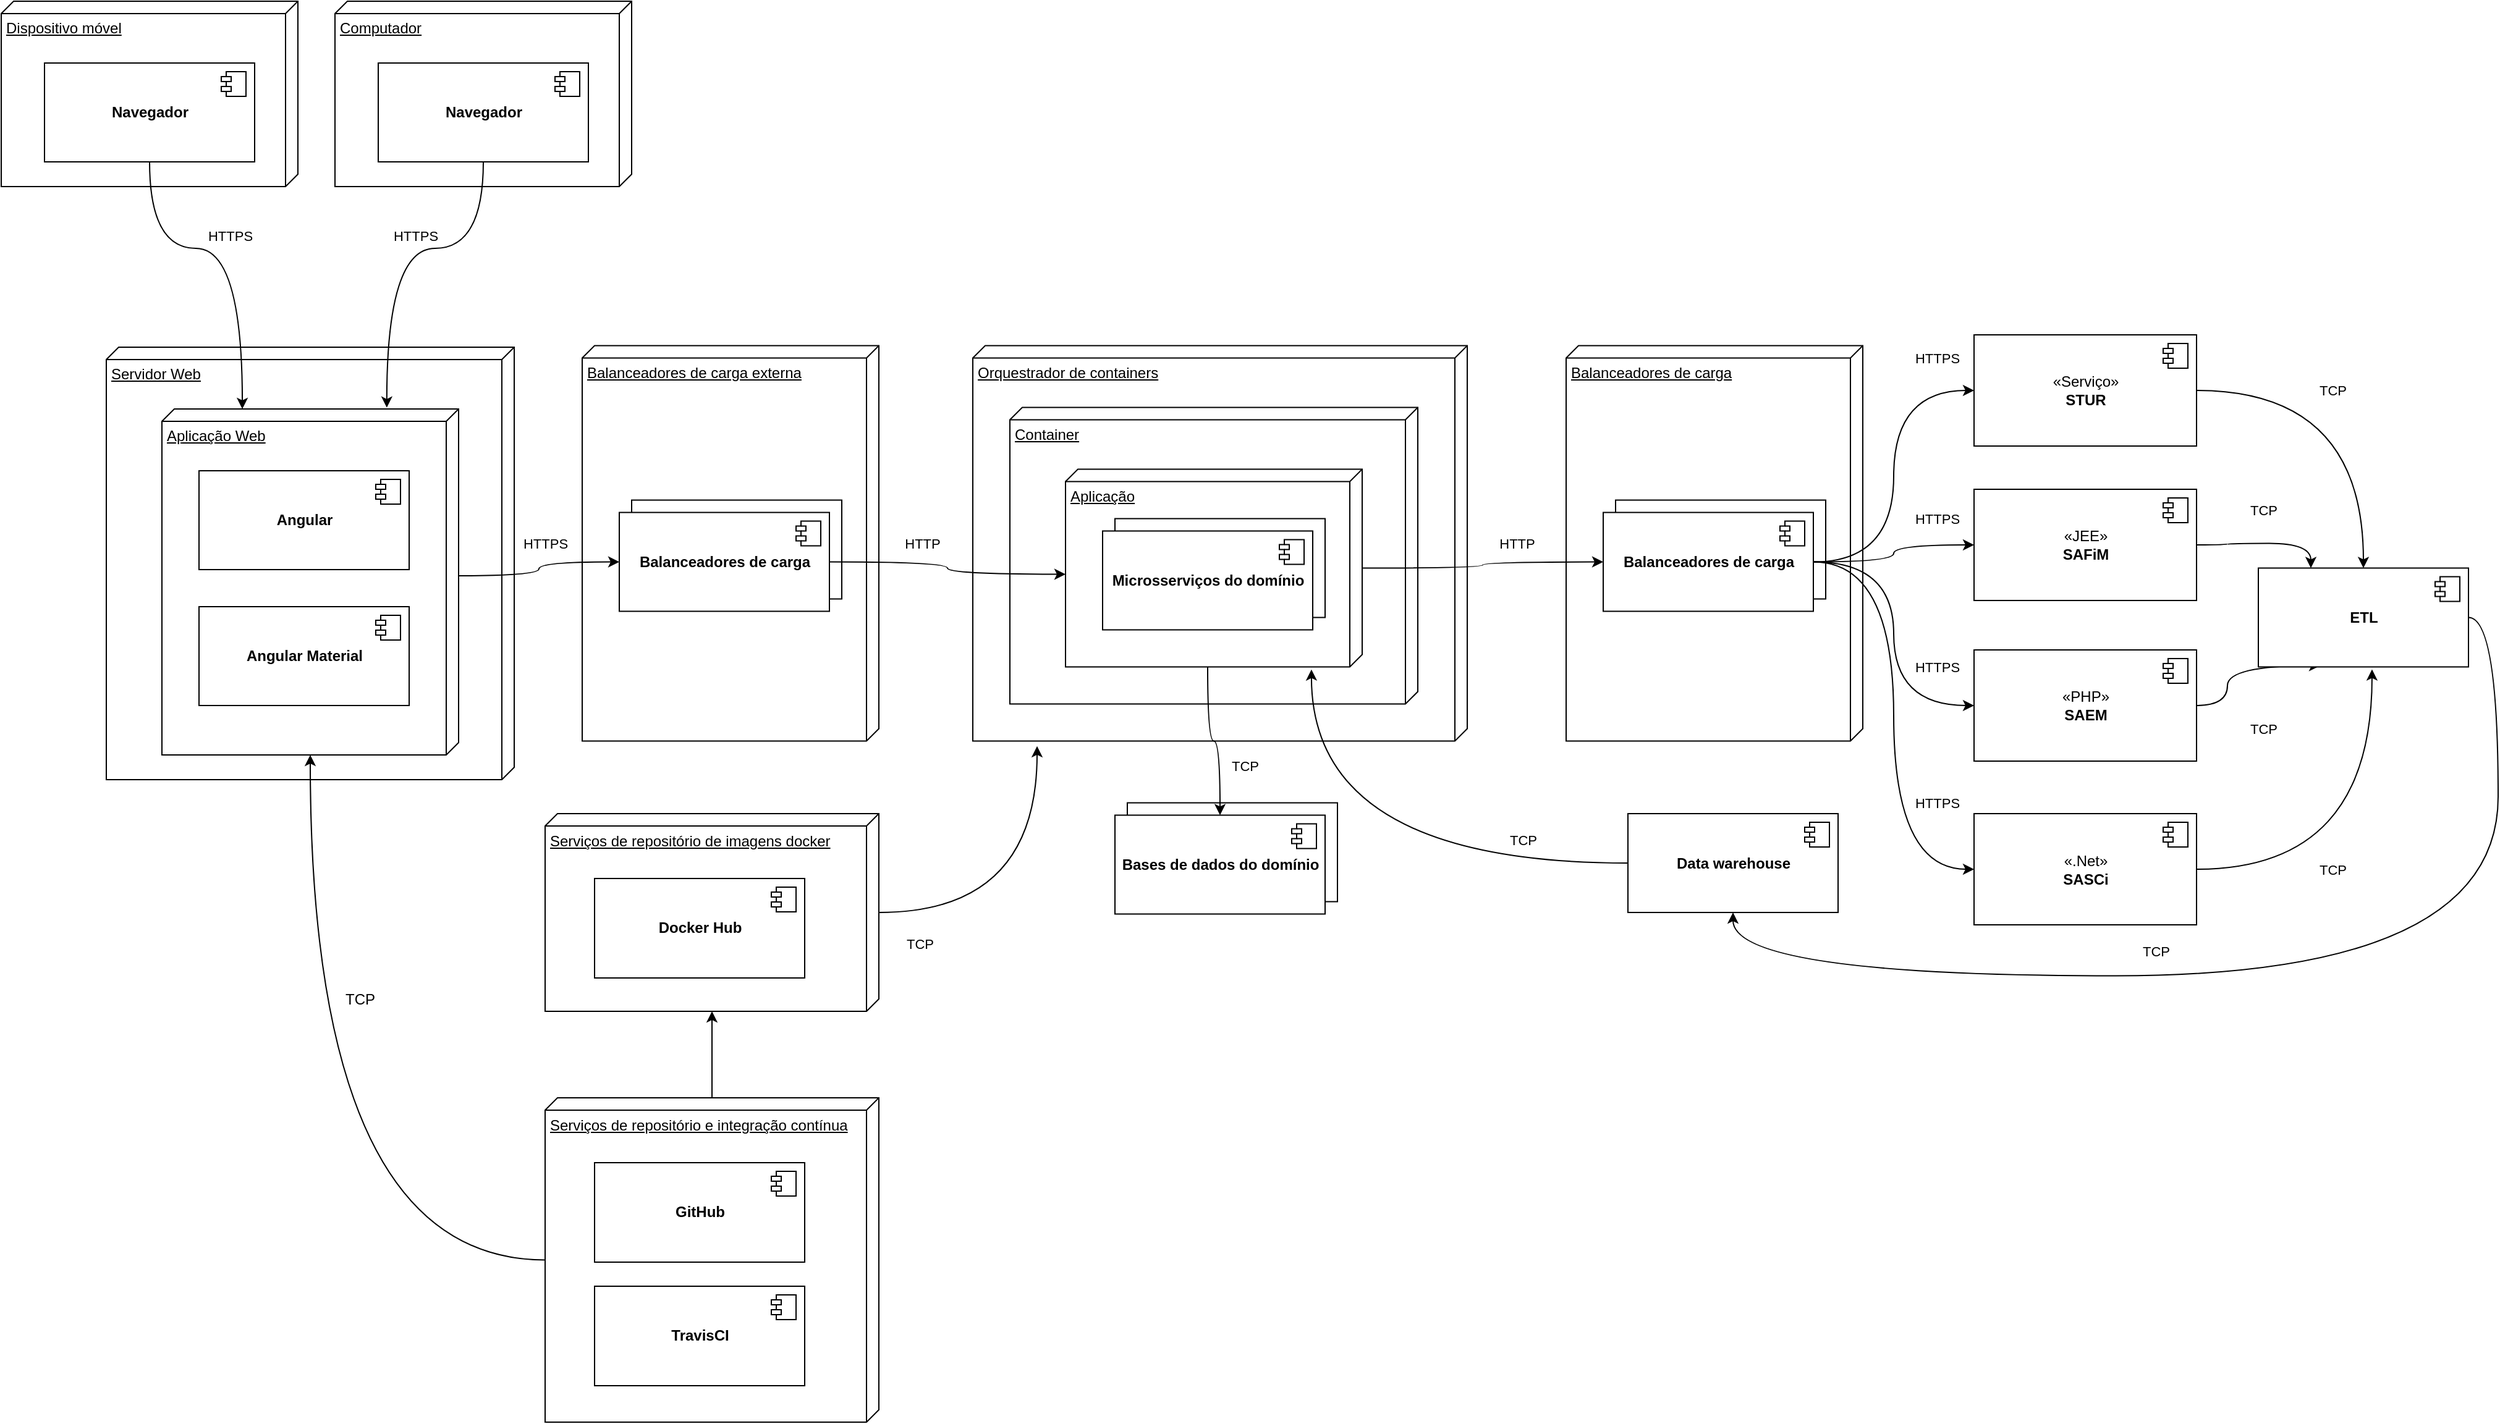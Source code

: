 <mxfile version="13.9.2" type="github">
  <diagram id="mJ1ErPQNQp4oXvshqy3S" name="Page-1">
    <mxGraphModel dx="1422" dy="-1399" grid="1" gridSize="10" guides="1" tooltips="1" connect="1" arrows="1" fold="1" page="1" pageScale="1" pageWidth="850" pageHeight="1100" math="0" shadow="0">
      <root>
        <mxCell id="0" />
        <mxCell id="1" parent="0" />
        <mxCell id="Iu1a1SUlpkTYTT_aqA4i-6" style="edgeStyle=orthogonalEdgeStyle;rounded=0;orthogonalLoop=1;jettySize=auto;html=1;curved=1;" parent="1" source="CDEqd4qP3L8wnWl6k5IC-154" target="Iu1a1SUlpkTYTT_aqA4i-1" edge="1">
          <mxGeometry relative="1" as="geometry" />
        </mxCell>
        <mxCell id="CDEqd4qP3L8wnWl6k5IC-154" value="Serviços de repositório e integração contínua" style="verticalAlign=top;align=left;spacingTop=8;spacingLeft=2;spacingRight=12;shape=cube;size=10;direction=south;fontStyle=4;html=1;" parent="1" vertex="1">
          <mxGeometry x="450" y="3097.5" width="270" height="262.5" as="geometry" />
        </mxCell>
        <mxCell id="CDEqd4qP3L8wnWl6k5IC-121" value="Servidor Web" style="verticalAlign=top;align=left;spacingTop=8;spacingLeft=2;spacingRight=12;shape=cube;size=10;direction=south;fontStyle=4;html=1;" parent="1" vertex="1">
          <mxGeometry x="95" y="2490" width="330" height="350" as="geometry" />
        </mxCell>
        <mxCell id="CDEqd4qP3L8wnWl6k5IC-103" value="Dispositivo móvel" style="verticalAlign=top;align=left;spacingTop=8;spacingLeft=2;spacingRight=12;shape=cube;size=10;direction=south;fontStyle=4;html=1;" parent="1" vertex="1">
          <mxGeometry x="10" y="2210" width="240" height="150" as="geometry" />
        </mxCell>
        <mxCell id="CDEqd4qP3L8wnWl6k5IC-157" style="edgeStyle=orthogonalEdgeStyle;rounded=0;orthogonalLoop=1;jettySize=auto;html=1;entryX=0;entryY=0.729;entryDx=0;entryDy=0;entryPerimeter=0;curved=1;" parent="1" source="CDEqd4qP3L8wnWl6k5IC-101" target="CDEqd4qP3L8wnWl6k5IC-115" edge="1">
          <mxGeometry relative="1" as="geometry">
            <Array as="points">
              <mxPoint x="130" y="2410" />
              <mxPoint x="205" y="2410" />
            </Array>
          </mxGeometry>
        </mxCell>
        <mxCell id="CDEqd4qP3L8wnWl6k5IC-159" value="HTTPS" style="edgeLabel;html=1;align=center;verticalAlign=middle;resizable=0;points=[];" parent="CDEqd4qP3L8wnWl6k5IC-157" vertex="1" connectable="0">
          <mxGeometry x="-0.105" y="-8" relative="1" as="geometry">
            <mxPoint x="12" y="-18" as="offset" />
          </mxGeometry>
        </mxCell>
        <mxCell id="CDEqd4qP3L8wnWl6k5IC-101" value="&lt;b&gt;Navegador&lt;/b&gt;" style="html=1;dropTarget=0;" parent="1" vertex="1">
          <mxGeometry x="45" y="2260" width="170" height="80" as="geometry" />
        </mxCell>
        <mxCell id="CDEqd4qP3L8wnWl6k5IC-102" value="" style="shape=component;jettyWidth=8;jettyHeight=4;" parent="CDEqd4qP3L8wnWl6k5IC-101" vertex="1">
          <mxGeometry x="1" width="20" height="20" relative="1" as="geometry">
            <mxPoint x="-27" y="7" as="offset" />
          </mxGeometry>
        </mxCell>
        <mxCell id="CDEqd4qP3L8wnWl6k5IC-104" value="Computador" style="verticalAlign=top;align=left;spacingTop=8;spacingLeft=2;spacingRight=12;shape=cube;size=10;direction=south;fontStyle=4;html=1;" parent="1" vertex="1">
          <mxGeometry x="280" y="2210" width="240" height="150" as="geometry" />
        </mxCell>
        <mxCell id="CDEqd4qP3L8wnWl6k5IC-158" style="edgeStyle=orthogonalEdgeStyle;curved=1;rounded=0;orthogonalLoop=1;jettySize=auto;html=1;entryX=-0.004;entryY=0.242;entryDx=0;entryDy=0;entryPerimeter=0;" parent="1" source="CDEqd4qP3L8wnWl6k5IC-105" target="CDEqd4qP3L8wnWl6k5IC-115" edge="1">
          <mxGeometry relative="1" as="geometry">
            <Array as="points">
              <mxPoint x="400" y="2410" />
              <mxPoint x="322" y="2410" />
            </Array>
          </mxGeometry>
        </mxCell>
        <mxCell id="CDEqd4qP3L8wnWl6k5IC-105" value="&lt;b&gt;Navegador&lt;/b&gt;" style="html=1;dropTarget=0;" parent="1" vertex="1">
          <mxGeometry x="315" y="2260" width="170" height="80" as="geometry" />
        </mxCell>
        <mxCell id="CDEqd4qP3L8wnWl6k5IC-106" value="" style="shape=component;jettyWidth=8;jettyHeight=4;" parent="CDEqd4qP3L8wnWl6k5IC-105" vertex="1">
          <mxGeometry x="1" width="20" height="20" relative="1" as="geometry">
            <mxPoint x="-27" y="7" as="offset" />
          </mxGeometry>
        </mxCell>
        <mxCell id="CDEqd4qP3L8wnWl6k5IC-115" value="Aplicação Web" style="verticalAlign=top;align=left;spacingTop=8;spacingLeft=2;spacingRight=12;shape=cube;size=10;direction=south;fontStyle=4;html=1;" parent="1" vertex="1">
          <mxGeometry x="140" y="2540" width="240" height="280" as="geometry" />
        </mxCell>
        <mxCell id="CDEqd4qP3L8wnWl6k5IC-116" value="&lt;b&gt;Angular&lt;/b&gt;" style="html=1;dropTarget=0;" parent="1" vertex="1">
          <mxGeometry x="170" y="2590" width="170" height="80" as="geometry" />
        </mxCell>
        <mxCell id="CDEqd4qP3L8wnWl6k5IC-117" value="" style="shape=component;jettyWidth=8;jettyHeight=4;" parent="CDEqd4qP3L8wnWl6k5IC-116" vertex="1">
          <mxGeometry x="1" width="20" height="20" relative="1" as="geometry">
            <mxPoint x="-27" y="7" as="offset" />
          </mxGeometry>
        </mxCell>
        <mxCell id="CDEqd4qP3L8wnWl6k5IC-119" value="&lt;b&gt;Angular Material&lt;/b&gt;" style="html=1;dropTarget=0;" parent="1" vertex="1">
          <mxGeometry x="170" y="2700" width="170" height="80" as="geometry" />
        </mxCell>
        <mxCell id="CDEqd4qP3L8wnWl6k5IC-120" value="" style="shape=component;jettyWidth=8;jettyHeight=4;" parent="CDEqd4qP3L8wnWl6k5IC-119" vertex="1">
          <mxGeometry x="1" width="20" height="20" relative="1" as="geometry">
            <mxPoint x="-27" y="7" as="offset" />
          </mxGeometry>
        </mxCell>
        <mxCell id="CDEqd4qP3L8wnWl6k5IC-123" value="Orquestrador de containers" style="verticalAlign=top;align=left;spacingTop=8;spacingLeft=2;spacingRight=12;shape=cube;size=10;direction=south;fontStyle=4;html=1;" parent="1" vertex="1">
          <mxGeometry x="796" y="2488.75" width="400" height="320" as="geometry" />
        </mxCell>
        <mxCell id="CDEqd4qP3L8wnWl6k5IC-124" value="Container" style="verticalAlign=top;align=left;spacingTop=8;spacingLeft=2;spacingRight=12;shape=cube;size=10;direction=south;fontStyle=4;html=1;" parent="1" vertex="1">
          <mxGeometry x="826" y="2538.75" width="330" height="240" as="geometry" />
        </mxCell>
        <mxCell id="CDEqd4qP3L8wnWl6k5IC-125" value="Aplicação" style="verticalAlign=top;align=left;spacingTop=8;spacingLeft=2;spacingRight=12;shape=cube;size=10;direction=south;fontStyle=4;html=1;" parent="1" vertex="1">
          <mxGeometry x="871" y="2588.75" width="240" height="160" as="geometry" />
        </mxCell>
        <mxCell id="CDEqd4qP3L8wnWl6k5IC-130" value="Balanceadores de carga" style="verticalAlign=top;align=left;spacingTop=8;spacingLeft=2;spacingRight=12;shape=cube;size=10;direction=south;fontStyle=4;html=1;" parent="1" vertex="1">
          <mxGeometry x="1276" y="2488.75" width="240" height="320" as="geometry" />
        </mxCell>
        <mxCell id="CDEqd4qP3L8wnWl6k5IC-133" value="" style="html=1;dropTarget=0;" parent="1" vertex="1">
          <mxGeometry x="911" y="2628.75" width="170" height="80" as="geometry" />
        </mxCell>
        <mxCell id="CDEqd4qP3L8wnWl6k5IC-126" value="&lt;b&gt;Microsserviços do domínio&lt;/b&gt;" style="html=1;dropTarget=0;" parent="1" vertex="1">
          <mxGeometry x="901" y="2638.75" width="170" height="80" as="geometry" />
        </mxCell>
        <mxCell id="CDEqd4qP3L8wnWl6k5IC-127" value="" style="shape=component;jettyWidth=8;jettyHeight=4;" parent="CDEqd4qP3L8wnWl6k5IC-126" vertex="1">
          <mxGeometry x="1" width="20" height="20" relative="1" as="geometry">
            <mxPoint x="-27" y="7" as="offset" />
          </mxGeometry>
        </mxCell>
        <mxCell id="CDEqd4qP3L8wnWl6k5IC-135" value="" style="html=1;dropTarget=0;" parent="1" vertex="1">
          <mxGeometry x="921" y="2858.75" width="170" height="80" as="geometry" />
        </mxCell>
        <mxCell id="CDEqd4qP3L8wnWl6k5IC-128" value="&lt;b&gt;Bases de dados do domínio&lt;/b&gt;" style="html=1;dropTarget=0;" parent="1" vertex="1">
          <mxGeometry x="911" y="2868.75" width="170" height="80" as="geometry" />
        </mxCell>
        <mxCell id="CDEqd4qP3L8wnWl6k5IC-129" value="" style="shape=component;jettyWidth=8;jettyHeight=4;" parent="CDEqd4qP3L8wnWl6k5IC-128" vertex="1">
          <mxGeometry x="1" width="20" height="20" relative="1" as="geometry">
            <mxPoint x="-27" y="7" as="offset" />
          </mxGeometry>
        </mxCell>
        <mxCell id="CDEqd4qP3L8wnWl6k5IC-137" value="" style="html=1;dropTarget=0;" parent="1" vertex="1">
          <mxGeometry x="1316" y="2613.75" width="170" height="80" as="geometry" />
        </mxCell>
        <mxCell id="CDEqd4qP3L8wnWl6k5IC-165" style="edgeStyle=orthogonalEdgeStyle;curved=1;rounded=0;orthogonalLoop=1;jettySize=auto;html=1;entryX=0;entryY=0.5;entryDx=0;entryDy=0;" parent="1" source="CDEqd4qP3L8wnWl6k5IC-131" target="CDEqd4qP3L8wnWl6k5IC-145" edge="1">
          <mxGeometry relative="1" as="geometry" />
        </mxCell>
        <mxCell id="CDEqd4qP3L8wnWl6k5IC-166" style="edgeStyle=orthogonalEdgeStyle;curved=1;rounded=0;orthogonalLoop=1;jettySize=auto;html=1;" parent="1" source="CDEqd4qP3L8wnWl6k5IC-131" target="CDEqd4qP3L8wnWl6k5IC-139" edge="1">
          <mxGeometry relative="1" as="geometry" />
        </mxCell>
        <mxCell id="CDEqd4qP3L8wnWl6k5IC-167" style="edgeStyle=orthogonalEdgeStyle;curved=1;rounded=0;orthogonalLoop=1;jettySize=auto;html=1;entryX=0;entryY=0.5;entryDx=0;entryDy=0;" parent="1" source="CDEqd4qP3L8wnWl6k5IC-131" target="CDEqd4qP3L8wnWl6k5IC-141" edge="1">
          <mxGeometry relative="1" as="geometry" />
        </mxCell>
        <mxCell id="CDEqd4qP3L8wnWl6k5IC-168" style="edgeStyle=orthogonalEdgeStyle;curved=1;rounded=0;orthogonalLoop=1;jettySize=auto;html=1;entryX=0;entryY=0.5;entryDx=0;entryDy=0;" parent="1" source="CDEqd4qP3L8wnWl6k5IC-131" target="CDEqd4qP3L8wnWl6k5IC-143" edge="1">
          <mxGeometry relative="1" as="geometry" />
        </mxCell>
        <mxCell id="CDEqd4qP3L8wnWl6k5IC-169" value="HTTPS" style="edgeLabel;html=1;align=center;verticalAlign=middle;resizable=0;points=[];" parent="CDEqd4qP3L8wnWl6k5IC-168" vertex="1" connectable="0">
          <mxGeometry x="0.383" y="11" relative="1" as="geometry">
            <mxPoint x="24" y="-2" as="offset" />
          </mxGeometry>
        </mxCell>
        <mxCell id="CDEqd4qP3L8wnWl6k5IC-131" value="&lt;b&gt;Balanceadores de carga&lt;/b&gt;" style="html=1;dropTarget=0;" parent="1" vertex="1">
          <mxGeometry x="1306" y="2623.75" width="170" height="80" as="geometry" />
        </mxCell>
        <mxCell id="CDEqd4qP3L8wnWl6k5IC-132" value="" style="shape=component;jettyWidth=8;jettyHeight=4;" parent="CDEqd4qP3L8wnWl6k5IC-131" vertex="1">
          <mxGeometry x="1" width="20" height="20" relative="1" as="geometry">
            <mxPoint x="-27" y="7" as="offset" />
          </mxGeometry>
        </mxCell>
        <mxCell id="CDEqd4qP3L8wnWl6k5IC-182" style="edgeStyle=orthogonalEdgeStyle;curved=1;rounded=0;orthogonalLoop=1;jettySize=auto;html=1;entryX=0.25;entryY=0;entryDx=0;entryDy=0;" parent="1" source="CDEqd4qP3L8wnWl6k5IC-139" target="CDEqd4qP3L8wnWl6k5IC-177" edge="1">
          <mxGeometry relative="1" as="geometry" />
        </mxCell>
        <mxCell id="CDEqd4qP3L8wnWl6k5IC-139" value="«JEE»&lt;br&gt;&lt;b&gt;SAFiM&lt;/b&gt;" style="html=1;dropTarget=0;" parent="1" vertex="1">
          <mxGeometry x="1606" y="2605" width="180" height="90" as="geometry" />
        </mxCell>
        <mxCell id="CDEqd4qP3L8wnWl6k5IC-140" value="" style="shape=component;jettyWidth=8;jettyHeight=4;" parent="CDEqd4qP3L8wnWl6k5IC-139" vertex="1">
          <mxGeometry x="1" width="20" height="20" relative="1" as="geometry">
            <mxPoint x="-27" y="7" as="offset" />
          </mxGeometry>
        </mxCell>
        <mxCell id="CDEqd4qP3L8wnWl6k5IC-181" style="edgeStyle=orthogonalEdgeStyle;curved=1;rounded=0;orthogonalLoop=1;jettySize=auto;html=1;entryX=0.294;entryY=0.988;entryDx=0;entryDy=0;entryPerimeter=0;" parent="1" source="CDEqd4qP3L8wnWl6k5IC-141" target="CDEqd4qP3L8wnWl6k5IC-177" edge="1">
          <mxGeometry relative="1" as="geometry" />
        </mxCell>
        <mxCell id="CDEqd4qP3L8wnWl6k5IC-141" value="«PHP»&lt;br&gt;&lt;b&gt;SAEM&lt;/b&gt;" style="html=1;dropTarget=0;" parent="1" vertex="1">
          <mxGeometry x="1606" y="2735" width="180" height="90" as="geometry" />
        </mxCell>
        <mxCell id="CDEqd4qP3L8wnWl6k5IC-142" value="" style="shape=component;jettyWidth=8;jettyHeight=4;" parent="CDEqd4qP3L8wnWl6k5IC-141" vertex="1">
          <mxGeometry x="1" width="20" height="20" relative="1" as="geometry">
            <mxPoint x="-27" y="7" as="offset" />
          </mxGeometry>
        </mxCell>
        <mxCell id="CDEqd4qP3L8wnWl6k5IC-180" style="edgeStyle=orthogonalEdgeStyle;curved=1;rounded=0;orthogonalLoop=1;jettySize=auto;html=1;entryX=0.541;entryY=1.025;entryDx=0;entryDy=0;entryPerimeter=0;" parent="1" source="CDEqd4qP3L8wnWl6k5IC-143" target="CDEqd4qP3L8wnWl6k5IC-177" edge="1">
          <mxGeometry relative="1" as="geometry" />
        </mxCell>
        <mxCell id="CDEqd4qP3L8wnWl6k5IC-143" value="«.Net»&lt;br&gt;&lt;b&gt;SASCi&lt;/b&gt;" style="html=1;dropTarget=0;" parent="1" vertex="1">
          <mxGeometry x="1606" y="2867.5" width="180" height="90" as="geometry" />
        </mxCell>
        <mxCell id="CDEqd4qP3L8wnWl6k5IC-144" value="" style="shape=component;jettyWidth=8;jettyHeight=4;" parent="CDEqd4qP3L8wnWl6k5IC-143" vertex="1">
          <mxGeometry x="1" width="20" height="20" relative="1" as="geometry">
            <mxPoint x="-27" y="7" as="offset" />
          </mxGeometry>
        </mxCell>
        <mxCell id="CDEqd4qP3L8wnWl6k5IC-179" style="edgeStyle=orthogonalEdgeStyle;curved=1;rounded=0;orthogonalLoop=1;jettySize=auto;html=1;" parent="1" source="CDEqd4qP3L8wnWl6k5IC-145" target="CDEqd4qP3L8wnWl6k5IC-177" edge="1">
          <mxGeometry relative="1" as="geometry" />
        </mxCell>
        <mxCell id="CDEqd4qP3L8wnWl6k5IC-183" value="TCP" style="edgeLabel;html=1;align=center;verticalAlign=middle;resizable=0;points=[];" parent="CDEqd4qP3L8wnWl6k5IC-179" vertex="1" connectable="0">
          <mxGeometry x="-0.397" y="-26" relative="1" as="geometry">
            <mxPoint x="26" y="-26.05" as="offset" />
          </mxGeometry>
        </mxCell>
        <mxCell id="CDEqd4qP3L8wnWl6k5IC-145" value="«Serviço»&lt;br&gt;&lt;b&gt;STUR&lt;/b&gt;" style="html=1;dropTarget=0;" parent="1" vertex="1">
          <mxGeometry x="1606" y="2480" width="180" height="90" as="geometry" />
        </mxCell>
        <mxCell id="CDEqd4qP3L8wnWl6k5IC-146" value="" style="shape=component;jettyWidth=8;jettyHeight=4;" parent="CDEqd4qP3L8wnWl6k5IC-145" vertex="1">
          <mxGeometry x="1" width="20" height="20" relative="1" as="geometry">
            <mxPoint x="-27" y="7" as="offset" />
          </mxGeometry>
        </mxCell>
        <mxCell id="CDEqd4qP3L8wnWl6k5IC-199" style="edgeStyle=orthogonalEdgeStyle;curved=1;rounded=0;orthogonalLoop=1;jettySize=auto;html=1;entryX=1.013;entryY=0.171;entryDx=0;entryDy=0;entryPerimeter=0;" parent="1" source="CDEqd4qP3L8wnWl6k5IC-147" target="CDEqd4qP3L8wnWl6k5IC-125" edge="1">
          <mxGeometry relative="1" as="geometry" />
        </mxCell>
        <mxCell id="CDEqd4qP3L8wnWl6k5IC-200" value="TCP" style="edgeLabel;html=1;align=center;verticalAlign=middle;resizable=0;points=[];" parent="CDEqd4qP3L8wnWl6k5IC-199" vertex="1" connectable="0">
          <mxGeometry x="-0.603" y="-7" relative="1" as="geometry">
            <mxPoint x="-3" y="-11.8" as="offset" />
          </mxGeometry>
        </mxCell>
        <mxCell id="CDEqd4qP3L8wnWl6k5IC-147" value="&lt;b&gt;Data warehouse&lt;/b&gt;" style="html=1;dropTarget=0;" parent="1" vertex="1">
          <mxGeometry x="1326" y="2867.5" width="170" height="80" as="geometry" />
        </mxCell>
        <mxCell id="CDEqd4qP3L8wnWl6k5IC-148" value="" style="shape=component;jettyWidth=8;jettyHeight=4;" parent="CDEqd4qP3L8wnWl6k5IC-147" vertex="1">
          <mxGeometry x="1" width="20" height="20" relative="1" as="geometry">
            <mxPoint x="-27" y="7" as="offset" />
          </mxGeometry>
        </mxCell>
        <mxCell id="CDEqd4qP3L8wnWl6k5IC-150" value="&lt;b&gt;GitHub&lt;/b&gt;" style="html=1;dropTarget=0;" parent="1" vertex="1">
          <mxGeometry x="490" y="3150" width="170" height="80.5" as="geometry" />
        </mxCell>
        <mxCell id="CDEqd4qP3L8wnWl6k5IC-151" value="" style="shape=component;jettyWidth=8;jettyHeight=4;" parent="CDEqd4qP3L8wnWl6k5IC-150" vertex="1">
          <mxGeometry x="1" width="20" height="20" relative="1" as="geometry">
            <mxPoint x="-27" y="7" as="offset" />
          </mxGeometry>
        </mxCell>
        <mxCell id="CDEqd4qP3L8wnWl6k5IC-155" value="&lt;b&gt;TravisCI&lt;/b&gt;" style="html=1;dropTarget=0;" parent="1" vertex="1">
          <mxGeometry x="490" y="3250" width="170" height="80.5" as="geometry" />
        </mxCell>
        <mxCell id="CDEqd4qP3L8wnWl6k5IC-156" value="" style="shape=component;jettyWidth=8;jettyHeight=4;" parent="CDEqd4qP3L8wnWl6k5IC-155" vertex="1">
          <mxGeometry x="1" width="20" height="20" relative="1" as="geometry">
            <mxPoint x="-27" y="7" as="offset" />
          </mxGeometry>
        </mxCell>
        <mxCell id="CDEqd4qP3L8wnWl6k5IC-160" value="HTTPS" style="edgeLabel;html=1;align=center;verticalAlign=middle;resizable=0;points=[];" parent="1" vertex="1" connectable="0">
          <mxGeometry x="345" y="2400" as="geometry" />
        </mxCell>
        <mxCell id="CDEqd4qP3L8wnWl6k5IC-163" style="edgeStyle=orthogonalEdgeStyle;curved=1;rounded=0;orthogonalLoop=1;jettySize=auto;html=1;" parent="1" source="CDEqd4qP3L8wnWl6k5IC-125" target="CDEqd4qP3L8wnWl6k5IC-131" edge="1">
          <mxGeometry relative="1" as="geometry" />
        </mxCell>
        <mxCell id="CDEqd4qP3L8wnWl6k5IC-164" value="HTTP" style="edgeLabel;html=1;align=center;verticalAlign=middle;resizable=0;points=[];" parent="CDEqd4qP3L8wnWl6k5IC-163" vertex="1" connectable="0">
          <mxGeometry x="0.34" y="-1" relative="1" as="geometry">
            <mxPoint x="-4" y="-16" as="offset" />
          </mxGeometry>
        </mxCell>
        <mxCell id="CDEqd4qP3L8wnWl6k5IC-170" value="HTTPS" style="edgeLabel;html=1;align=center;verticalAlign=middle;resizable=0;points=[];" parent="1" vertex="1" connectable="0">
          <mxGeometry x="1576" y="2748.75" as="geometry" />
        </mxCell>
        <mxCell id="CDEqd4qP3L8wnWl6k5IC-171" value="HTTPS" style="edgeLabel;html=1;align=center;verticalAlign=middle;resizable=0;points=[];" parent="1" vertex="1" connectable="0">
          <mxGeometry x="1576" y="2628.75" as="geometry" />
        </mxCell>
        <mxCell id="CDEqd4qP3L8wnWl6k5IC-172" value="HTTPS" style="edgeLabel;html=1;align=center;verticalAlign=middle;resizable=0;points=[];" parent="1" vertex="1" connectable="0">
          <mxGeometry x="1576" y="2498.75" as="geometry" />
        </mxCell>
        <mxCell id="CDEqd4qP3L8wnWl6k5IC-187" style="edgeStyle=orthogonalEdgeStyle;curved=1;rounded=0;orthogonalLoop=1;jettySize=auto;html=1;entryX=0.5;entryY=1;entryDx=0;entryDy=0;" parent="1" source="CDEqd4qP3L8wnWl6k5IC-177" target="CDEqd4qP3L8wnWl6k5IC-147" edge="1">
          <mxGeometry relative="1" as="geometry">
            <Array as="points">
              <mxPoint x="2030" y="2708.75" />
              <mxPoint x="2030" y="2998.75" />
              <mxPoint x="1411" y="2998.75" />
            </Array>
            <mxPoint x="1390" y="2978.75" as="targetPoint" />
          </mxGeometry>
        </mxCell>
        <mxCell id="CDEqd4qP3L8wnWl6k5IC-188" value="TCP" style="edgeLabel;html=1;align=center;verticalAlign=middle;resizable=0;points=[];" parent="CDEqd4qP3L8wnWl6k5IC-187" vertex="1" connectable="0">
          <mxGeometry x="0.177" y="2" relative="1" as="geometry">
            <mxPoint x="-12" y="-22" as="offset" />
          </mxGeometry>
        </mxCell>
        <mxCell id="CDEqd4qP3L8wnWl6k5IC-177" value="&lt;b&gt;ETL&lt;/b&gt;" style="html=1;dropTarget=0;" parent="1" vertex="1">
          <mxGeometry x="1836" y="2668.75" width="170" height="80" as="geometry" />
        </mxCell>
        <mxCell id="CDEqd4qP3L8wnWl6k5IC-178" value="" style="shape=component;jettyWidth=8;jettyHeight=4;" parent="CDEqd4qP3L8wnWl6k5IC-177" vertex="1">
          <mxGeometry x="1" width="20" height="20" relative="1" as="geometry">
            <mxPoint x="-27" y="7" as="offset" />
          </mxGeometry>
        </mxCell>
        <mxCell id="CDEqd4qP3L8wnWl6k5IC-184" value="TCP" style="edgeLabel;html=1;align=center;verticalAlign=middle;resizable=0;points=[];" parent="1" vertex="1" connectable="0">
          <mxGeometry x="1850" y="2605" as="geometry">
            <mxPoint x="-10" y="17" as="offset" />
          </mxGeometry>
        </mxCell>
        <mxCell id="CDEqd4qP3L8wnWl6k5IC-185" value="&lt;meta charset=&quot;utf-8&quot;&gt;&lt;span style=&quot;color: rgb(0, 0, 0); font-family: helvetica; font-size: 11px; font-style: normal; font-weight: 400; letter-spacing: normal; text-align: center; text-indent: 0px; text-transform: none; word-spacing: 0px; background-color: rgb(255, 255, 255); display: inline; float: none;&quot;&gt;TCP&lt;/span&gt;" style="edgeLabel;html=1;align=center;verticalAlign=middle;resizable=0;points=[];" parent="1" vertex="1" connectable="0">
          <mxGeometry x="1846" y="2798.75" as="geometry">
            <mxPoint x="-6" as="offset" />
          </mxGeometry>
        </mxCell>
        <mxCell id="CDEqd4qP3L8wnWl6k5IC-186" value="TCP" style="edgeLabel;html=1;align=center;verticalAlign=middle;resizable=0;points=[];" parent="1" vertex="1" connectable="0">
          <mxGeometry x="1896" y="2912.5" as="geometry" />
        </mxCell>
        <mxCell id="CDEqd4qP3L8wnWl6k5IC-190" style="edgeStyle=orthogonalEdgeStyle;curved=1;rounded=0;orthogonalLoop=1;jettySize=auto;html=1;exitX=0;exitY=0;exitDx=160;exitDy=125;exitPerimeter=0;" parent="1" source="CDEqd4qP3L8wnWl6k5IC-125" target="CDEqd4qP3L8wnWl6k5IC-128" edge="1">
          <mxGeometry relative="1" as="geometry" />
        </mxCell>
        <mxCell id="CDEqd4qP3L8wnWl6k5IC-191" value="TCP" style="edgeLabel;html=1;align=center;verticalAlign=middle;resizable=0;points=[];" parent="CDEqd4qP3L8wnWl6k5IC-190" vertex="1" connectable="0">
          <mxGeometry x="0.369" relative="1" as="geometry">
            <mxPoint x="20" y="1" as="offset" />
          </mxGeometry>
        </mxCell>
        <mxCell id="Iu1a1SUlpkTYTT_aqA4i-7" style="edgeStyle=orthogonalEdgeStyle;curved=1;rounded=0;orthogonalLoop=1;jettySize=auto;html=1;" parent="1" source="CDEqd4qP3L8wnWl6k5IC-154" target="CDEqd4qP3L8wnWl6k5IC-115" edge="1">
          <mxGeometry relative="1" as="geometry" />
        </mxCell>
        <mxCell id="Iu1a1SUlpkTYTT_aqA4i-1" value="Serviços de repositório de imagens docker" style="verticalAlign=top;align=left;spacingTop=8;spacingLeft=2;spacingRight=12;shape=cube;size=10;direction=south;fontStyle=4;html=1;" parent="1" vertex="1">
          <mxGeometry x="450" y="2867.5" width="270" height="160" as="geometry" />
        </mxCell>
        <mxCell id="Iu1a1SUlpkTYTT_aqA4i-2" value="&lt;b&gt;Docker Hub&lt;/b&gt;" style="html=1;dropTarget=0;" parent="1" vertex="1">
          <mxGeometry x="490" y="2920" width="170" height="80.5" as="geometry" />
        </mxCell>
        <mxCell id="Iu1a1SUlpkTYTT_aqA4i-3" value="" style="shape=component;jettyWidth=8;jettyHeight=4;" parent="Iu1a1SUlpkTYTT_aqA4i-2" vertex="1">
          <mxGeometry x="1" width="20" height="20" relative="1" as="geometry">
            <mxPoint x="-27" y="7" as="offset" />
          </mxGeometry>
        </mxCell>
        <mxCell id="Iu1a1SUlpkTYTT_aqA4i-9" value="TCP" style="text;html=1;align=center;verticalAlign=middle;resizable=0;points=[];autosize=1;" parent="1" vertex="1">
          <mxGeometry x="280" y="3007.5" width="40" height="20" as="geometry" />
        </mxCell>
        <mxCell id="6BycpyPbHEOzXYn5RkMg-1" value="Balanceadores de carga externa" style="verticalAlign=top;align=left;spacingTop=8;spacingLeft=2;spacingRight=12;shape=cube;size=10;direction=south;fontStyle=4;html=1;" parent="1" vertex="1">
          <mxGeometry x="480" y="2488.75" width="240" height="320" as="geometry" />
        </mxCell>
        <mxCell id="6BycpyPbHEOzXYn5RkMg-2" value="" style="html=1;dropTarget=0;" parent="1" vertex="1">
          <mxGeometry x="520" y="2613.75" width="170" height="80" as="geometry" />
        </mxCell>
        <mxCell id="6BycpyPbHEOzXYn5RkMg-5" style="edgeStyle=orthogonalEdgeStyle;rounded=0;orthogonalLoop=1;jettySize=auto;html=1;entryX=0;entryY=0;entryDx=85;entryDy=240.0;entryPerimeter=0;curved=1;" parent="1" source="6BycpyPbHEOzXYn5RkMg-3" target="CDEqd4qP3L8wnWl6k5IC-125" edge="1">
          <mxGeometry relative="1" as="geometry" />
        </mxCell>
        <mxCell id="6BycpyPbHEOzXYn5RkMg-6" value="HTTP" style="edgeLabel;html=1;align=center;verticalAlign=middle;resizable=0;points=[];" parent="6BycpyPbHEOzXYn5RkMg-5" vertex="1" connectable="0">
          <mxGeometry x="0.018" y="-21" relative="1" as="geometry">
            <mxPoint y="-22.29" as="offset" />
          </mxGeometry>
        </mxCell>
        <mxCell id="6BycpyPbHEOzXYn5RkMg-3" value="&lt;b&gt;Balanceadores de carga&lt;/b&gt;" style="html=1;dropTarget=0;" parent="1" vertex="1">
          <mxGeometry x="510" y="2623.75" width="170" height="80" as="geometry" />
        </mxCell>
        <mxCell id="6BycpyPbHEOzXYn5RkMg-4" value="" style="shape=component;jettyWidth=8;jettyHeight=4;" parent="6BycpyPbHEOzXYn5RkMg-3" vertex="1">
          <mxGeometry x="1" width="20" height="20" relative="1" as="geometry">
            <mxPoint x="-27" y="7" as="offset" />
          </mxGeometry>
        </mxCell>
        <mxCell id="CDEqd4qP3L8wnWl6k5IC-161" style="edgeStyle=orthogonalEdgeStyle;curved=1;rounded=0;orthogonalLoop=1;jettySize=auto;html=1;exitX=0;exitY=0;exitDx=135;exitDy=0;exitPerimeter=0;entryX=0;entryY=0.5;entryDx=0;entryDy=0;" parent="1" source="CDEqd4qP3L8wnWl6k5IC-115" target="6BycpyPbHEOzXYn5RkMg-3" edge="1">
          <mxGeometry relative="1" as="geometry">
            <mxPoint x="380" y="2723.75" as="sourcePoint" />
            <mxPoint x="480" y="2638.75" as="targetPoint" />
          </mxGeometry>
        </mxCell>
        <mxCell id="CDEqd4qP3L8wnWl6k5IC-162" value="HTTPS" style="edgeLabel;html=1;align=center;verticalAlign=middle;resizable=0;points=[];" parent="CDEqd4qP3L8wnWl6k5IC-161" vertex="1" connectable="0">
          <mxGeometry x="0.388" y="-6" relative="1" as="geometry">
            <mxPoint x="-16.69" y="-20.98" as="offset" />
          </mxGeometry>
        </mxCell>
        <mxCell id="Iu1a1SUlpkTYTT_aqA4i-8" style="edgeStyle=orthogonalEdgeStyle;curved=1;rounded=0;orthogonalLoop=1;jettySize=auto;html=1;entryX=1.013;entryY=0.87;entryDx=0;entryDy=0;entryPerimeter=0;" parent="1" source="Iu1a1SUlpkTYTT_aqA4i-1" target="CDEqd4qP3L8wnWl6k5IC-123" edge="1">
          <mxGeometry relative="1" as="geometry">
            <mxPoint x="680" y="2868.75" as="targetPoint" />
          </mxGeometry>
        </mxCell>
        <mxCell id="Iu1a1SUlpkTYTT_aqA4i-10" value="TCP" style="edgeLabel;html=1;align=center;verticalAlign=middle;resizable=0;points=[];" parent="Iu1a1SUlpkTYTT_aqA4i-8" vertex="1" connectable="0">
          <mxGeometry x="-0.514" y="-11" relative="1" as="geometry">
            <mxPoint x="-31" y="14.5" as="offset" />
          </mxGeometry>
        </mxCell>
      </root>
    </mxGraphModel>
  </diagram>
</mxfile>
